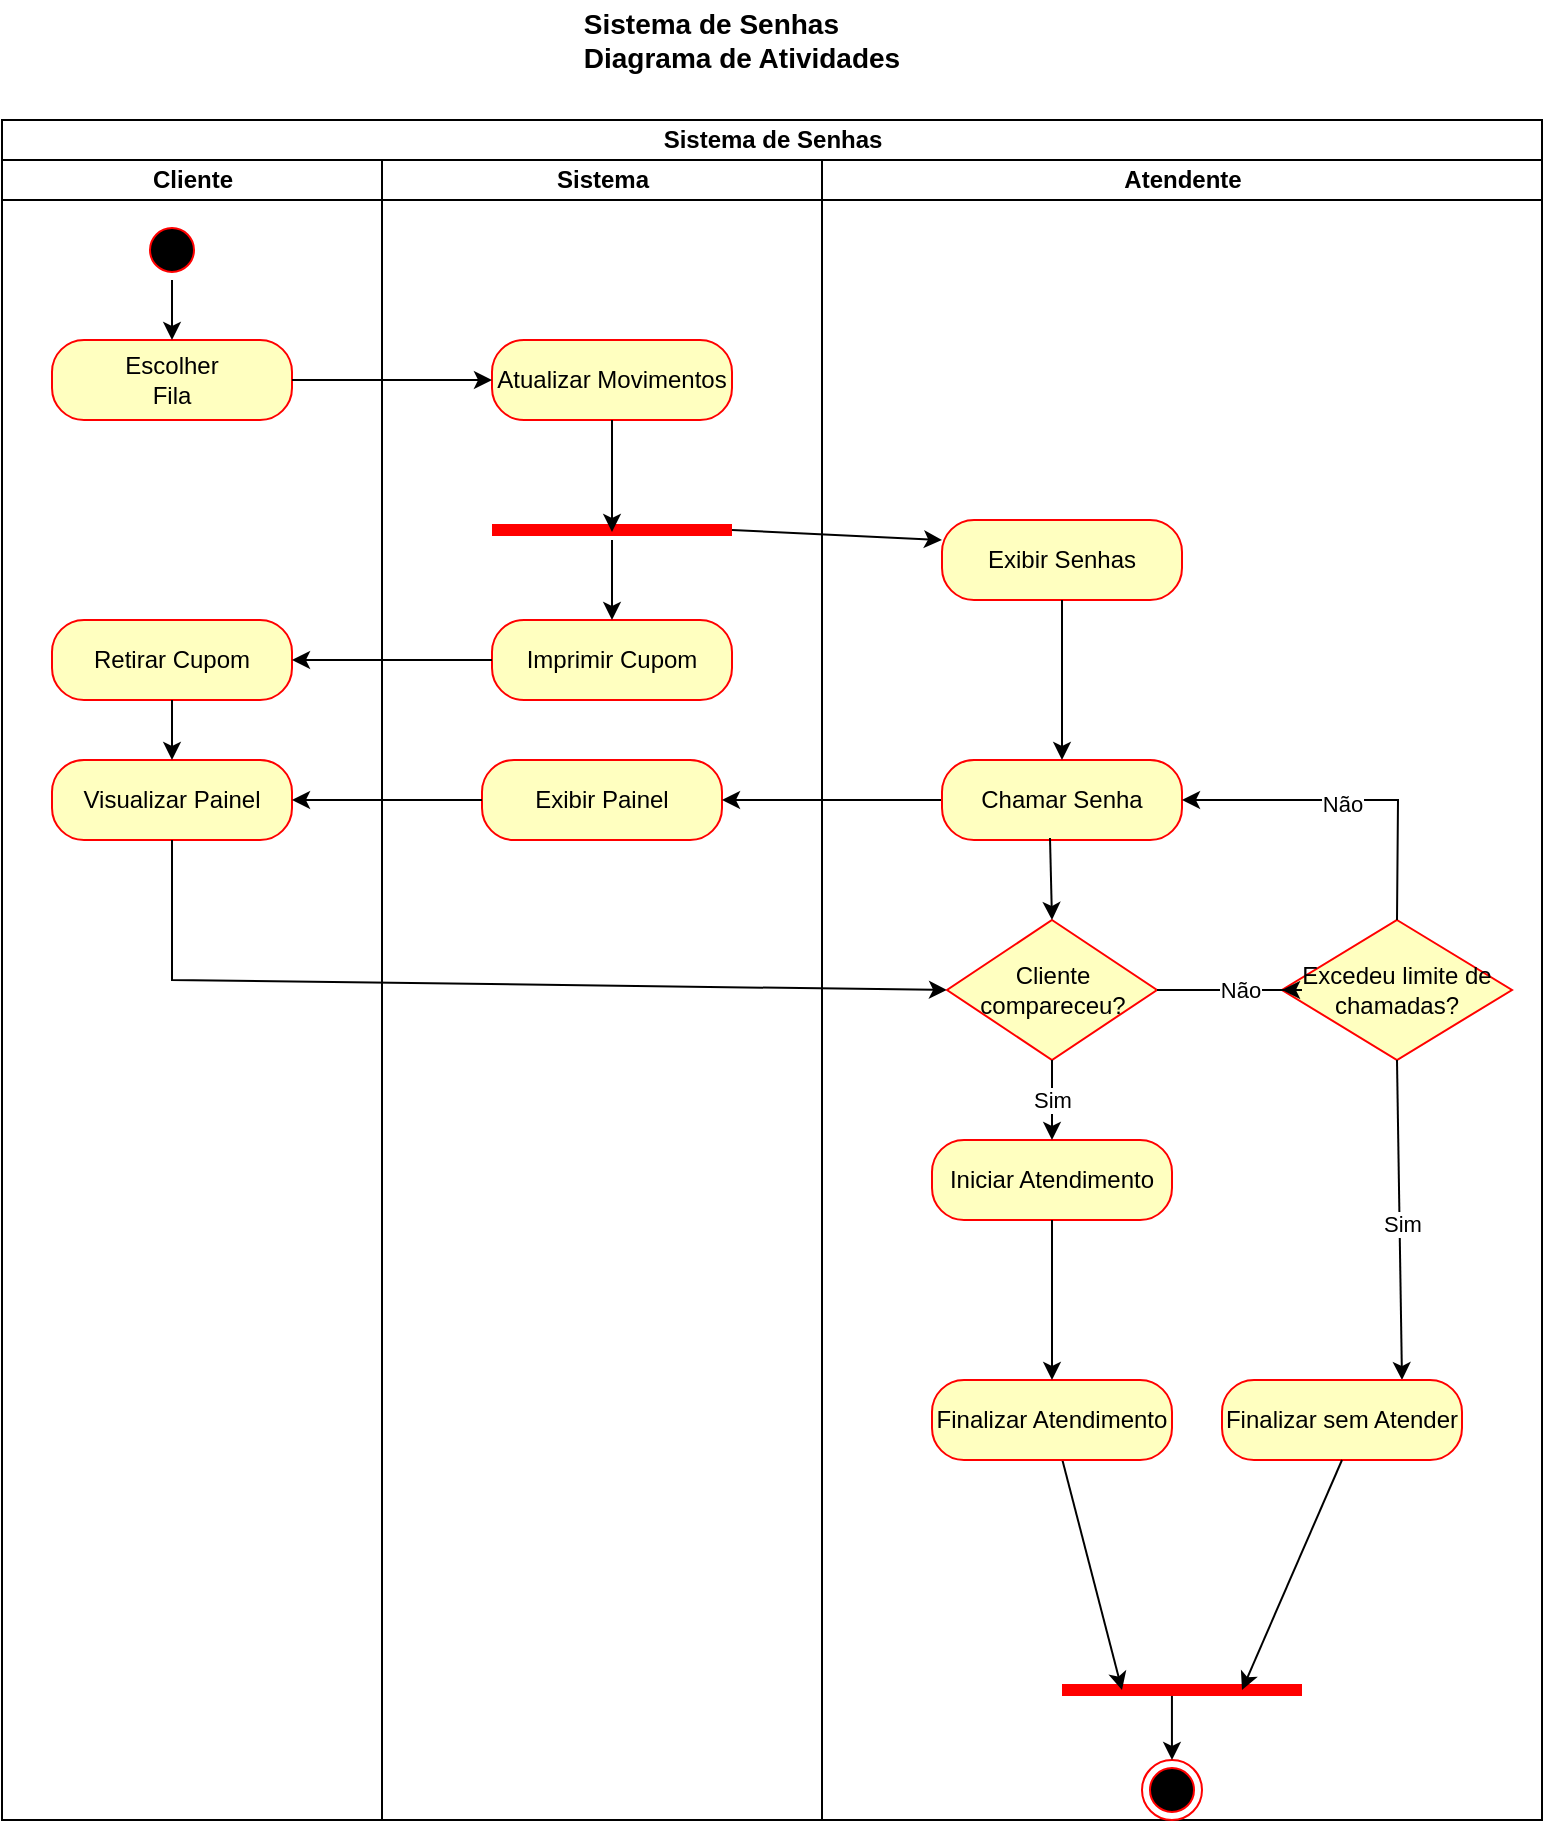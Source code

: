 <mxfile version="14.4.2" type="github">
  <diagram id="wmGiJ1GPSNAI0xUi6mqc" name="Page-1">
    <mxGraphModel dx="904" dy="393" grid="1" gridSize="10" guides="1" tooltips="1" connect="1" arrows="1" fold="1" page="1" pageScale="1" pageWidth="827" pageHeight="1169" math="0" shadow="0">
      <root>
        <mxCell id="0" />
        <mxCell id="1" parent="0" />
        <mxCell id="AAILQi1pVG8GvYkLA8IR-47" value="&lt;div style=&quot;text-align: left&quot;&gt;&lt;b style=&quot;font-size: 14px&quot;&gt;Sistema de Senhas&lt;/b&gt;&lt;/div&gt;&lt;font style=&quot;font-size: 14px&quot;&gt;&lt;div style=&quot;text-align: left&quot;&gt;&lt;b&gt;Diagrama de Atividades&lt;/b&gt;&lt;/div&gt;&lt;/font&gt;" style="text;html=1;strokeColor=none;fillColor=none;align=center;verticalAlign=middle;whiteSpace=wrap;rounded=0;" vertex="1" parent="1">
          <mxGeometry x="420" y="80" width="460" height="40" as="geometry" />
        </mxCell>
        <mxCell id="AAILQi1pVG8GvYkLA8IR-48" value="Sistema de Senhas" style="swimlane;html=1;childLayout=stackLayout;resizeParent=1;resizeParentMax=0;startSize=20;" vertex="1" parent="1">
          <mxGeometry x="280" y="140" width="770" height="850" as="geometry" />
        </mxCell>
        <mxCell id="AAILQi1pVG8GvYkLA8IR-49" value="Cliente" style="swimlane;html=1;startSize=20;" vertex="1" parent="AAILQi1pVG8GvYkLA8IR-48">
          <mxGeometry y="20" width="190" height="830" as="geometry" />
        </mxCell>
        <mxCell id="AAILQi1pVG8GvYkLA8IR-50" value="" style="ellipse;html=1;shape=startState;fillColor=#000000;strokeColor=#ff0000;" vertex="1" parent="AAILQi1pVG8GvYkLA8IR-49">
          <mxGeometry x="70" y="30" width="30" height="30" as="geometry" />
        </mxCell>
        <mxCell id="AAILQi1pVG8GvYkLA8IR-51" value="Escolher &lt;br&gt;Fila" style="rounded=1;whiteSpace=wrap;html=1;arcSize=40;fontColor=#000000;fillColor=#ffffc0;strokeColor=#ff0000;" vertex="1" parent="AAILQi1pVG8GvYkLA8IR-49">
          <mxGeometry x="25" y="90" width="120" height="40" as="geometry" />
        </mxCell>
        <mxCell id="AAILQi1pVG8GvYkLA8IR-52" value="" style="rounded=0;orthogonalLoop=1;jettySize=auto;html=1;" edge="1" parent="AAILQi1pVG8GvYkLA8IR-49" source="AAILQi1pVG8GvYkLA8IR-50" target="AAILQi1pVG8GvYkLA8IR-51">
          <mxGeometry relative="1" as="geometry">
            <mxPoint x="85" y="100" as="targetPoint" />
          </mxGeometry>
        </mxCell>
        <mxCell id="AAILQi1pVG8GvYkLA8IR-53" value="Retirar Cupom" style="rounded=1;whiteSpace=wrap;html=1;arcSize=40;fontColor=#000000;fillColor=#ffffc0;strokeColor=#ff0000;" vertex="1" parent="AAILQi1pVG8GvYkLA8IR-49">
          <mxGeometry x="25" y="230" width="120" height="40" as="geometry" />
        </mxCell>
        <mxCell id="AAILQi1pVG8GvYkLA8IR-54" value="Visualizar Painel" style="rounded=1;whiteSpace=wrap;html=1;arcSize=40;fontColor=#000000;fillColor=#ffffc0;strokeColor=#ff0000;" vertex="1" parent="AAILQi1pVG8GvYkLA8IR-49">
          <mxGeometry x="25" y="300" width="120" height="40" as="geometry" />
        </mxCell>
        <mxCell id="AAILQi1pVG8GvYkLA8IR-92" value="" style="edgeStyle=none;rounded=0;orthogonalLoop=1;jettySize=auto;html=1;entryX=0.5;entryY=0;entryDx=0;entryDy=0;exitX=0.5;exitY=1;exitDx=0;exitDy=0;" edge="1" parent="AAILQi1pVG8GvYkLA8IR-49" source="AAILQi1pVG8GvYkLA8IR-53" target="AAILQi1pVG8GvYkLA8IR-54">
          <mxGeometry relative="1" as="geometry">
            <mxPoint x="255" y="260" as="sourcePoint" />
            <mxPoint x="155" y="260" as="targetPoint" />
          </mxGeometry>
        </mxCell>
        <mxCell id="AAILQi1pVG8GvYkLA8IR-55" value="Sistema" style="swimlane;html=1;startSize=20;" vertex="1" parent="AAILQi1pVG8GvYkLA8IR-48">
          <mxGeometry x="190" y="20" width="220" height="830" as="geometry" />
        </mxCell>
        <mxCell id="AAILQi1pVG8GvYkLA8IR-56" value="Atualizar Movimentos" style="rounded=1;whiteSpace=wrap;html=1;arcSize=40;fontColor=#000000;fillColor=#ffffc0;strokeColor=#ff0000;" vertex="1" parent="AAILQi1pVG8GvYkLA8IR-55">
          <mxGeometry x="55" y="90" width="120" height="40" as="geometry" />
        </mxCell>
        <mxCell id="AAILQi1pVG8GvYkLA8IR-59" value="Imprimir Cupom" style="rounded=1;whiteSpace=wrap;html=1;arcSize=40;fontColor=#000000;fillColor=#ffffc0;strokeColor=#ff0000;" vertex="1" parent="AAILQi1pVG8GvYkLA8IR-55">
          <mxGeometry x="55" y="230" width="120" height="40" as="geometry" />
        </mxCell>
        <mxCell id="AAILQi1pVG8GvYkLA8IR-61" value="Exibir Painel" style="rounded=1;whiteSpace=wrap;html=1;arcSize=40;fontColor=#000000;fillColor=#ffffc0;strokeColor=#ff0000;" vertex="1" parent="AAILQi1pVG8GvYkLA8IR-55">
          <mxGeometry x="50" y="300" width="120" height="40" as="geometry" />
        </mxCell>
        <mxCell id="AAILQi1pVG8GvYkLA8IR-83" value="" style="shape=line;html=1;strokeWidth=6;strokeColor=#ff0000;" vertex="1" parent="AAILQi1pVG8GvYkLA8IR-55">
          <mxGeometry x="55" y="180" width="120" height="10" as="geometry" />
        </mxCell>
        <mxCell id="AAILQi1pVG8GvYkLA8IR-89" value="" style="edgeStyle=none;rounded=0;orthogonalLoop=1;jettySize=auto;html=1;exitX=0.5;exitY=1;exitDx=0;exitDy=0;entryX=0.5;entryY=0.6;entryDx=0;entryDy=0;entryPerimeter=0;" edge="1" parent="AAILQi1pVG8GvYkLA8IR-55" source="AAILQi1pVG8GvYkLA8IR-56" target="AAILQi1pVG8GvYkLA8IR-83">
          <mxGeometry relative="1" as="geometry">
            <mxPoint x="290" y="330" as="sourcePoint" />
            <mxPoint x="180" y="330" as="targetPoint" />
          </mxGeometry>
        </mxCell>
        <mxCell id="AAILQi1pVG8GvYkLA8IR-91" value="" style="edgeStyle=none;rounded=0;orthogonalLoop=1;jettySize=auto;html=1;entryX=0.5;entryY=0;entryDx=0;entryDy=0;" edge="1" parent="AAILQi1pVG8GvYkLA8IR-55" source="AAILQi1pVG8GvYkLA8IR-83" target="AAILQi1pVG8GvYkLA8IR-59">
          <mxGeometry relative="1" as="geometry">
            <mxPoint x="135" y="150" as="sourcePoint" />
            <mxPoint x="135" y="206" as="targetPoint" />
          </mxGeometry>
        </mxCell>
        <mxCell id="AAILQi1pVG8GvYkLA8IR-62" value="" style="edgeStyle=none;rounded=0;orthogonalLoop=1;jettySize=auto;html=1;" edge="1" parent="AAILQi1pVG8GvYkLA8IR-48" source="AAILQi1pVG8GvYkLA8IR-51" target="AAILQi1pVG8GvYkLA8IR-56">
          <mxGeometry relative="1" as="geometry" />
        </mxCell>
        <mxCell id="AAILQi1pVG8GvYkLA8IR-63" value="" style="edgeStyle=none;rounded=0;orthogonalLoop=1;jettySize=auto;html=1;" edge="1" parent="AAILQi1pVG8GvYkLA8IR-48" source="AAILQi1pVG8GvYkLA8IR-59" target="AAILQi1pVG8GvYkLA8IR-53">
          <mxGeometry relative="1" as="geometry" />
        </mxCell>
        <mxCell id="AAILQi1pVG8GvYkLA8IR-65" value="" style="edgeStyle=none;rounded=0;orthogonalLoop=1;jettySize=auto;html=1;" edge="1" parent="AAILQi1pVG8GvYkLA8IR-48" source="AAILQi1pVG8GvYkLA8IR-61" target="AAILQi1pVG8GvYkLA8IR-54">
          <mxGeometry relative="1" as="geometry" />
        </mxCell>
        <mxCell id="AAILQi1pVG8GvYkLA8IR-90" value="" style="edgeStyle=none;rounded=0;orthogonalLoop=1;jettySize=auto;html=1;exitX=1;exitY=0.5;exitDx=0;exitDy=0;entryX=0;entryY=0.25;entryDx=0;entryDy=0;exitPerimeter=0;" edge="1" parent="AAILQi1pVG8GvYkLA8IR-48" source="AAILQi1pVG8GvYkLA8IR-83" target="AAILQi1pVG8GvYkLA8IR-67">
          <mxGeometry relative="1" as="geometry">
            <mxPoint x="315" y="160" as="sourcePoint" />
            <mxPoint x="315" y="216" as="targetPoint" />
          </mxGeometry>
        </mxCell>
        <mxCell id="AAILQi1pVG8GvYkLA8IR-93" value="" style="edgeStyle=none;rounded=0;orthogonalLoop=1;jettySize=auto;html=1;entryX=0;entryY=0.5;entryDx=0;entryDy=0;exitX=0.5;exitY=1;exitDx=0;exitDy=0;" edge="1" parent="AAILQi1pVG8GvYkLA8IR-48" source="AAILQi1pVG8GvYkLA8IR-54" target="AAILQi1pVG8GvYkLA8IR-68">
          <mxGeometry relative="1" as="geometry">
            <mxPoint x="250" y="350" as="sourcePoint" />
            <mxPoint x="155" y="350" as="targetPoint" />
            <Array as="points">
              <mxPoint x="85" y="430" />
            </Array>
          </mxGeometry>
        </mxCell>
        <mxCell id="AAILQi1pVG8GvYkLA8IR-66" value="Atendente" style="swimlane;html=1;startSize=20;" vertex="1" parent="AAILQi1pVG8GvYkLA8IR-48">
          <mxGeometry x="410" y="20" width="360" height="830" as="geometry" />
        </mxCell>
        <mxCell id="AAILQi1pVG8GvYkLA8IR-67" value="Exibir Senhas" style="rounded=1;whiteSpace=wrap;html=1;arcSize=40;fontColor=#000000;fillColor=#ffffc0;strokeColor=#ff0000;" vertex="1" parent="AAILQi1pVG8GvYkLA8IR-66">
          <mxGeometry x="60" y="180" width="120" height="40" as="geometry" />
        </mxCell>
        <mxCell id="AAILQi1pVG8GvYkLA8IR-68" value="Cliente compareceu?" style="rhombus;whiteSpace=wrap;html=1;fillColor=#ffffc0;strokeColor=#ff0000;" vertex="1" parent="AAILQi1pVG8GvYkLA8IR-66">
          <mxGeometry x="62.5" y="380" width="105" height="70" as="geometry" />
        </mxCell>
        <mxCell id="AAILQi1pVG8GvYkLA8IR-69" value="Iniciar Atendimento" style="rounded=1;whiteSpace=wrap;html=1;arcSize=40;fontColor=#000000;fillColor=#ffffc0;strokeColor=#ff0000;" vertex="1" parent="AAILQi1pVG8GvYkLA8IR-66">
          <mxGeometry x="55" y="490" width="120" height="40" as="geometry" />
        </mxCell>
        <mxCell id="AAILQi1pVG8GvYkLA8IR-70" value="Sim" style="edgeStyle=none;rounded=0;orthogonalLoop=1;jettySize=auto;html=1;entryX=0.5;entryY=0;entryDx=0;entryDy=0;" edge="1" parent="AAILQi1pVG8GvYkLA8IR-66" source="AAILQi1pVG8GvYkLA8IR-68" target="AAILQi1pVG8GvYkLA8IR-69">
          <mxGeometry relative="1" as="geometry">
            <mxPoint x="115" y="520" as="targetPoint" />
          </mxGeometry>
        </mxCell>
        <mxCell id="AAILQi1pVG8GvYkLA8IR-71" value="" style="ellipse;html=1;shape=endState;fillColor=#000000;strokeColor=#ff0000;" vertex="1" parent="AAILQi1pVG8GvYkLA8IR-66">
          <mxGeometry x="160" y="800" width="30" height="30" as="geometry" />
        </mxCell>
        <mxCell id="AAILQi1pVG8GvYkLA8IR-80" value="Excedeu limite de chamadas?" style="rhombus;whiteSpace=wrap;html=1;fillColor=#ffffc0;strokeColor=#ff0000;" vertex="1" parent="AAILQi1pVG8GvYkLA8IR-66">
          <mxGeometry x="230" y="380" width="115" height="70" as="geometry" />
        </mxCell>
        <mxCell id="AAILQi1pVG8GvYkLA8IR-76" value="Não" style="edgeStyle=none;rounded=0;orthogonalLoop=1;jettySize=auto;html=1;entryX=0;entryY=0.5;entryDx=0;entryDy=0;" edge="1" parent="AAILQi1pVG8GvYkLA8IR-66" source="AAILQi1pVG8GvYkLA8IR-68" target="AAILQi1pVG8GvYkLA8IR-80">
          <mxGeometry relative="1" as="geometry">
            <mxPoint x="220" y="420" as="targetPoint" />
            <Array as="points">
              <mxPoint x="190" y="415" />
              <mxPoint x="240" y="415" />
            </Array>
          </mxGeometry>
        </mxCell>
        <mxCell id="AAILQi1pVG8GvYkLA8IR-57" value="" style="shape=line;html=1;strokeWidth=6;strokeColor=#ff0000;" vertex="1" parent="AAILQi1pVG8GvYkLA8IR-66">
          <mxGeometry x="120" y="760" width="120" height="10" as="geometry" />
        </mxCell>
        <mxCell id="AAILQi1pVG8GvYkLA8IR-82" value="Sim" style="edgeStyle=none;rounded=0;orthogonalLoop=1;jettySize=auto;html=1;exitX=0.5;exitY=1;exitDx=0;exitDy=0;entryX=0.75;entryY=0;entryDx=0;entryDy=0;" edge="1" parent="AAILQi1pVG8GvYkLA8IR-66" source="AAILQi1pVG8GvYkLA8IR-80" target="AAILQi1pVG8GvYkLA8IR-86">
          <mxGeometry x="0.03" relative="1" as="geometry">
            <mxPoint x="290" y="700" as="targetPoint" />
            <Array as="points" />
            <mxPoint x="177.5" y="425" as="sourcePoint" />
            <mxPoint x="1" as="offset" />
          </mxGeometry>
        </mxCell>
        <mxCell id="AAILQi1pVG8GvYkLA8IR-84" value="" style="edgeStyle=none;rounded=0;orthogonalLoop=1;jettySize=auto;html=1;entryX=0.5;entryY=0;entryDx=0;entryDy=0;exitX=0.458;exitY=0.8;exitDx=0;exitDy=0;exitPerimeter=0;" edge="1" parent="AAILQi1pVG8GvYkLA8IR-66" source="AAILQi1pVG8GvYkLA8IR-57" target="AAILQi1pVG8GvYkLA8IR-71">
          <mxGeometry relative="1" as="geometry">
            <mxPoint x="177" y="775" as="targetPoint" />
            <mxPoint x="132.704" y="660" as="sourcePoint" />
          </mxGeometry>
        </mxCell>
        <mxCell id="AAILQi1pVG8GvYkLA8IR-86" value="Finalizar sem Atender" style="rounded=1;whiteSpace=wrap;html=1;arcSize=40;fontColor=#000000;fillColor=#ffffc0;strokeColor=#ff0000;" vertex="1" parent="AAILQi1pVG8GvYkLA8IR-66">
          <mxGeometry x="200" y="610" width="120" height="40" as="geometry" />
        </mxCell>
        <mxCell id="AAILQi1pVG8GvYkLA8IR-87" value="" style="edgeStyle=none;rounded=0;orthogonalLoop=1;jettySize=auto;html=1;entryX=0.75;entryY=0.5;entryDx=0;entryDy=0;entryPerimeter=0;exitX=0.5;exitY=1;exitDx=0;exitDy=0;" edge="1" parent="AAILQi1pVG8GvYkLA8IR-66" source="AAILQi1pVG8GvYkLA8IR-86" target="AAILQi1pVG8GvYkLA8IR-57">
          <mxGeometry relative="1" as="geometry">
            <mxPoint x="177" y="775" as="targetPoint" />
            <mxPoint x="132.704" y="660" as="sourcePoint" />
          </mxGeometry>
        </mxCell>
        <mxCell id="AAILQi1pVG8GvYkLA8IR-72" value="" style="edgeStyle=none;rounded=0;orthogonalLoop=1;jettySize=auto;html=1;" edge="1" parent="1" source="AAILQi1pVG8GvYkLA8IR-73" target="AAILQi1pVG8GvYkLA8IR-61">
          <mxGeometry relative="1" as="geometry" />
        </mxCell>
        <mxCell id="AAILQi1pVG8GvYkLA8IR-73" value="Chamar Senha" style="rounded=1;whiteSpace=wrap;html=1;arcSize=40;fontColor=#000000;fillColor=#ffffc0;strokeColor=#ff0000;" vertex="1" parent="1">
          <mxGeometry x="750" y="460" width="120" height="40" as="geometry" />
        </mxCell>
        <mxCell id="AAILQi1pVG8GvYkLA8IR-74" value="" style="edgeStyle=none;rounded=0;orthogonalLoop=1;jettySize=auto;html=1;" edge="1" parent="1" source="AAILQi1pVG8GvYkLA8IR-67" target="AAILQi1pVG8GvYkLA8IR-73">
          <mxGeometry relative="1" as="geometry" />
        </mxCell>
        <mxCell id="AAILQi1pVG8GvYkLA8IR-75" value="" style="edgeStyle=none;rounded=0;orthogonalLoop=1;jettySize=auto;html=1;entryX=0.5;entryY=0;entryDx=0;entryDy=0;exitX=0.45;exitY=0.975;exitDx=0;exitDy=0;exitPerimeter=0;" edge="1" parent="1" source="AAILQi1pVG8GvYkLA8IR-73" target="AAILQi1pVG8GvYkLA8IR-68">
          <mxGeometry relative="1" as="geometry">
            <mxPoint x="820" y="390" as="sourcePoint" />
            <mxPoint x="820" y="470" as="targetPoint" />
          </mxGeometry>
        </mxCell>
        <mxCell id="AAILQi1pVG8GvYkLA8IR-77" value="" style="edgeStyle=none;rounded=0;orthogonalLoop=1;jettySize=auto;html=1;entryX=0.25;entryY=0.5;entryDx=0;entryDy=0;entryPerimeter=0;" edge="1" parent="1" source="AAILQi1pVG8GvYkLA8IR-78" target="AAILQi1pVG8GvYkLA8IR-57">
          <mxGeometry relative="1" as="geometry">
            <mxPoint x="805" y="890" as="targetPoint" />
          </mxGeometry>
        </mxCell>
        <mxCell id="AAILQi1pVG8GvYkLA8IR-78" value="Finalizar Atendimento" style="rounded=1;whiteSpace=wrap;html=1;arcSize=40;fontColor=#000000;fillColor=#ffffc0;strokeColor=#ff0000;" vertex="1" parent="1">
          <mxGeometry x="745" y="770" width="120" height="40" as="geometry" />
        </mxCell>
        <mxCell id="AAILQi1pVG8GvYkLA8IR-79" value="" style="edgeStyle=none;rounded=0;orthogonalLoop=1;jettySize=auto;html=1;" edge="1" parent="1" source="AAILQi1pVG8GvYkLA8IR-69" target="AAILQi1pVG8GvYkLA8IR-78">
          <mxGeometry relative="1" as="geometry" />
        </mxCell>
        <mxCell id="AAILQi1pVG8GvYkLA8IR-85" value="Não" style="edgeStyle=none;rounded=0;orthogonalLoop=1;jettySize=auto;html=1;entryX=1;entryY=0.5;entryDx=0;entryDy=0;exitX=0.5;exitY=0;exitDx=0;exitDy=0;" edge="1" parent="1" source="AAILQi1pVG8GvYkLA8IR-80" target="AAILQi1pVG8GvYkLA8IR-73">
          <mxGeometry x="0.053" y="2" relative="1" as="geometry">
            <mxPoint x="930" y="585" as="targetPoint" />
            <Array as="points">
              <mxPoint x="978" y="480" />
            </Array>
            <mxPoint x="867.5" y="585" as="sourcePoint" />
            <mxPoint as="offset" />
          </mxGeometry>
        </mxCell>
      </root>
    </mxGraphModel>
  </diagram>
</mxfile>
